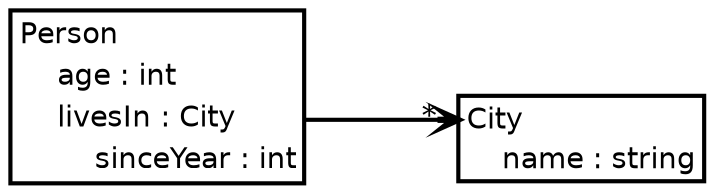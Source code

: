 digraph G {

    graph [
        dpi = 200
        rankdir = "LR"
        ranksep = 1        // Add a bit more space inbetween nodes
    ]

    node [
        fontname = "Bitstream Vera Sans"
        height = 0          // Make the node as small as possible (it will grow if it needs more space)
        margin = 0          // Remove unneeded whitespace
        shape = "plaintext" // Make sure our HTML is not placed inside a node
    ]

    edge [
        arrowhead = "open"
        labelangle = -5     // Place the asteriks closer to the line
        labeldistance = 1.5 // Place the asteriks further away from the arrow head
        penwidth = 2        // Make the line a bit thicker
    ]

        
    Person [
        label = <
            <table CELLBORDER="0" CELLSPACING="1" BORDER="2">
                <tr><td align="left">Person</td></tr>
                <tr><td align="left">    age : int</td></tr>
                <tr><td align="left" port="livesIn">    livesIn : City</td></tr>
                <tr><td align="left">        sinceYear : int</td></tr>                
            </table>
        >
    ]
    
    City [
        label = <
            <table CELLBORDER="0" CELLSPACING="1" BORDER="2">
                <tr><td align="left" port="city">City</td></tr>
                <tr><td align="left" cellpadding="1">    name : string</td></tr>
            </table>
        >
    ]
    
    Person:livesIn -> City:city [headlabel = "*"]
}
